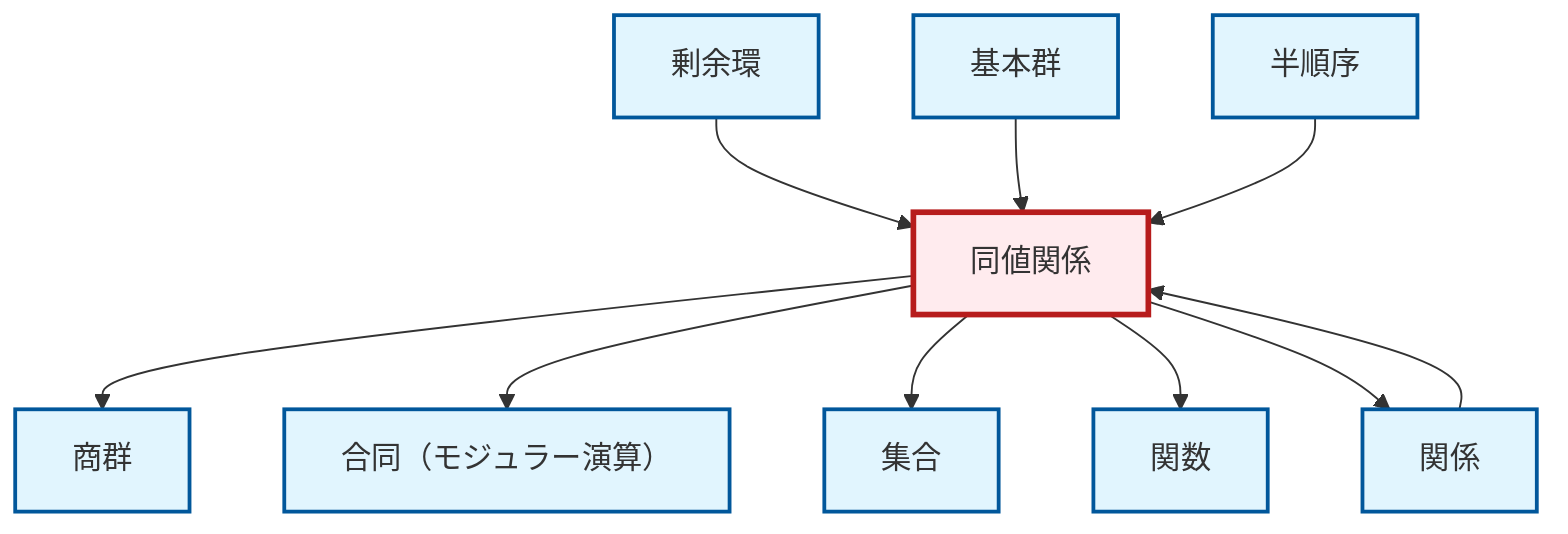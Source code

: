 graph TD
    classDef definition fill:#e1f5fe,stroke:#01579b,stroke-width:2px
    classDef theorem fill:#f3e5f5,stroke:#4a148c,stroke-width:2px
    classDef axiom fill:#fff3e0,stroke:#e65100,stroke-width:2px
    classDef example fill:#e8f5e9,stroke:#1b5e20,stroke-width:2px
    classDef current fill:#ffebee,stroke:#b71c1c,stroke-width:3px
    def-partial-order["半順序"]:::definition
    def-fundamental-group["基本群"]:::definition
    def-function["関数"]:::definition
    def-quotient-group["商群"]:::definition
    def-set["集合"]:::definition
    def-quotient-ring["剰余環"]:::definition
    def-congruence["合同（モジュラー演算）"]:::definition
    def-equivalence-relation["同値関係"]:::definition
    def-relation["関係"]:::definition
    def-equivalence-relation --> def-quotient-group
    def-equivalence-relation --> def-congruence
    def-relation --> def-equivalence-relation
    def-quotient-ring --> def-equivalence-relation
    def-fundamental-group --> def-equivalence-relation
    def-equivalence-relation --> def-set
    def-equivalence-relation --> def-function
    def-partial-order --> def-equivalence-relation
    def-equivalence-relation --> def-relation
    class def-equivalence-relation current